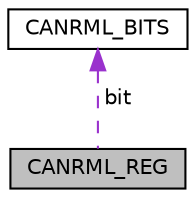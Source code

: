 digraph "CANRML_REG"
{
  edge [fontname="Helvetica",fontsize="10",labelfontname="Helvetica",labelfontsize="10"];
  node [fontname="Helvetica",fontsize="10",shape=record];
  Node1 [label="CANRML_REG",height=0.2,width=0.4,color="black", fillcolor="grey75", style="filled", fontcolor="black"];
  Node2 -> Node1 [dir="back",color="darkorchid3",fontsize="10",style="dashed",label=" bit" ,fontname="Helvetica"];
  Node2 [label="CANRML_BITS",height=0.2,width=0.4,color="black", fillcolor="white", style="filled",URL="$struct_c_a_n_r_m_l___b_i_t_s.html"];
}
